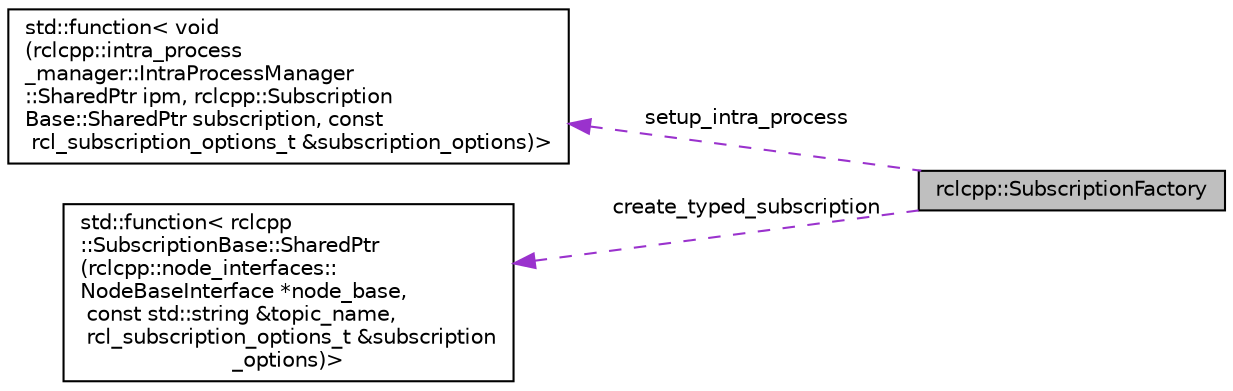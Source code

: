 digraph "rclcpp::SubscriptionFactory"
{
  edge [fontname="Helvetica",fontsize="10",labelfontname="Helvetica",labelfontsize="10"];
  node [fontname="Helvetica",fontsize="10",shape=record];
  rankdir="LR";
  Node1 [label="rclcpp::SubscriptionFactory",height=0.2,width=0.4,color="black", fillcolor="grey75", style="filled", fontcolor="black"];
  Node2 -> Node1 [dir="back",color="darkorchid3",fontsize="10",style="dashed",label=" setup_intra_process" ,fontname="Helvetica"];
  Node2 [label="std::function\< void\l(rclcpp::intra_process\l_manager::IntraProcessManager\l::SharedPtr ipm, rclcpp::Subscription\lBase::SharedPtr subscription, const\l rcl_subscription_options_t &subscription_options)\>",height=0.2,width=0.4,color="black", fillcolor="white", style="filled",URL="/home/developer/workspaces/docs_crystal/doxygen_tag_files/cppreference-doxygen-web.tag.xml$cpp/utility/functional/function.html"];
  Node3 -> Node1 [dir="back",color="darkorchid3",fontsize="10",style="dashed",label=" create_typed_subscription" ,fontname="Helvetica"];
  Node3 [label="std::function\< rclcpp\l::SubscriptionBase::SharedPtr\l(rclcpp::node_interfaces::\lNodeBaseInterface *node_base,\l const std::string &topic_name,\l rcl_subscription_options_t &subscription\l_options)\>",height=0.2,width=0.4,color="black", fillcolor="white", style="filled",URL="/home/developer/workspaces/docs_crystal/doxygen_tag_files/cppreference-doxygen-web.tag.xml$cpp/utility/functional/function.html"];
}
